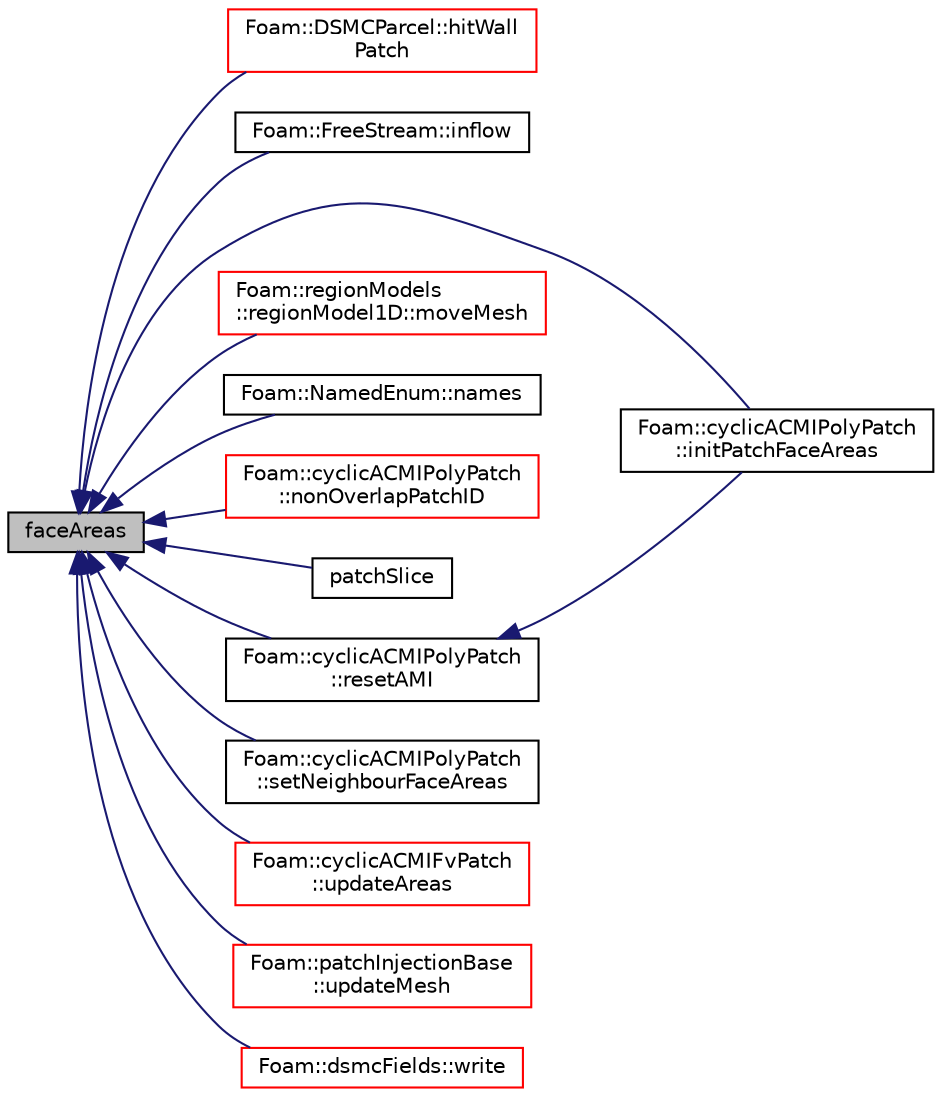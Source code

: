 digraph "faceAreas"
{
  bgcolor="transparent";
  edge [fontname="Helvetica",fontsize="10",labelfontname="Helvetica",labelfontsize="10"];
  node [fontname="Helvetica",fontsize="10",shape=record];
  rankdir="LR";
  Node1 [label="faceAreas",height=0.2,width=0.4,color="black", fillcolor="grey75", style="filled", fontcolor="black"];
  Node1 -> Node2 [dir="back",color="midnightblue",fontsize="10",style="solid",fontname="Helvetica"];
  Node2 [label="Foam::DSMCParcel::hitWall\lPatch",height=0.2,width=0.4,color="red",URL="$a00585.html#a2f016956a18640904586b7df825867c8",tooltip="Overridable function to handle the particle hitting a wallPatch. "];
  Node1 -> Node3 [dir="back",color="midnightblue",fontsize="10",style="solid",fontname="Helvetica"];
  Node3 [label="Foam::FreeStream::inflow",height=0.2,width=0.4,color="black",URL="$a00858.html#a84e6a7b742df4fcb240fff3040770a0b",tooltip="Introduce particles. "];
  Node1 -> Node4 [dir="back",color="midnightblue",fontsize="10",style="solid",fontname="Helvetica"];
  Node4 [label="Foam::cyclicACMIPolyPatch\l::initPatchFaceAreas",height=0.2,width=0.4,color="black",URL="$a00464.html#aa57676fa04a2dc3f3b97dffe3fa437a8",tooltip="Initialise patch face areas. "];
  Node1 -> Node5 [dir="back",color="midnightblue",fontsize="10",style="solid",fontname="Helvetica"];
  Node5 [label="Foam::regionModels\l::regionModel1D::moveMesh",height=0.2,width=0.4,color="red",URL="$a02135.html#a0a91c4b420000422e4467d50e2baf2e1",tooltip="Move mesh points according to change in cell volumes. "];
  Node1 -> Node6 [dir="back",color="midnightblue",fontsize="10",style="solid",fontname="Helvetica"];
  Node6 [label="Foam::NamedEnum::names",height=0.2,width=0.4,color="black",URL="$a01569.html#a7350da3a0edd92cd11e6c479c9967dc8"];
  Node1 -> Node7 [dir="back",color="midnightblue",fontsize="10",style="solid",fontname="Helvetica"];
  Node7 [label="Foam::cyclicACMIPolyPatch\l::nonOverlapPatchID",height=0.2,width=0.4,color="red",URL="$a00464.html#aa98f1f06c72bf847ad4876603e192719",tooltip="Non-overlapping patch ID. "];
  Node1 -> Node8 [dir="back",color="midnightblue",fontsize="10",style="solid",fontname="Helvetica"];
  Node8 [label="patchSlice",height=0.2,width=0.4,color="black",URL="$a01935.html#a2a881b86c117af916c0a6ccf8287c0d2",tooltip="Slice Field to patch. "];
  Node1 -> Node9 [dir="back",color="midnightblue",fontsize="10",style="solid",fontname="Helvetica"];
  Node9 [label="Foam::cyclicACMIPolyPatch\l::resetAMI",height=0.2,width=0.4,color="black",URL="$a00464.html#ac378774325ececbf6413adfeeaa2a68f",tooltip="Reset the AMI interpolator. "];
  Node9 -> Node4 [dir="back",color="midnightblue",fontsize="10",style="solid",fontname="Helvetica"];
  Node1 -> Node10 [dir="back",color="midnightblue",fontsize="10",style="solid",fontname="Helvetica"];
  Node10 [label="Foam::cyclicACMIPolyPatch\l::setNeighbourFaceAreas",height=0.2,width=0.4,color="black",URL="$a00464.html#a0575f932710bc25e8fd678be627a783d",tooltip="Set neighbour ACMI patch areas. "];
  Node1 -> Node11 [dir="back",color="midnightblue",fontsize="10",style="solid",fontname="Helvetica"];
  Node11 [label="Foam::cyclicACMIFvPatch\l::updateAreas",height=0.2,width=0.4,color="red",URL="$a00455.html#aed132c748958e8dfd911d88f3def2914",tooltip="Update the patch areas after AMI update. "];
  Node1 -> Node12 [dir="back",color="midnightblue",fontsize="10",style="solid",fontname="Helvetica"];
  Node12 [label="Foam::patchInjectionBase\l::updateMesh",height=0.2,width=0.4,color="red",URL="$a01805.html#a6d43ae10cf9dba5b6063e706ab5534e3",tooltip="Update patch geometry and derived info for injection locations. "];
  Node1 -> Node13 [dir="back",color="midnightblue",fontsize="10",style="solid",fontname="Helvetica"];
  Node13 [label="Foam::dsmcFields::write",height=0.2,width=0.4,color="red",URL="$a00584.html#aac759501cf6c7895a70eecbef0226ae1",tooltip="Calculate the dsmcFields and write. "];
}
